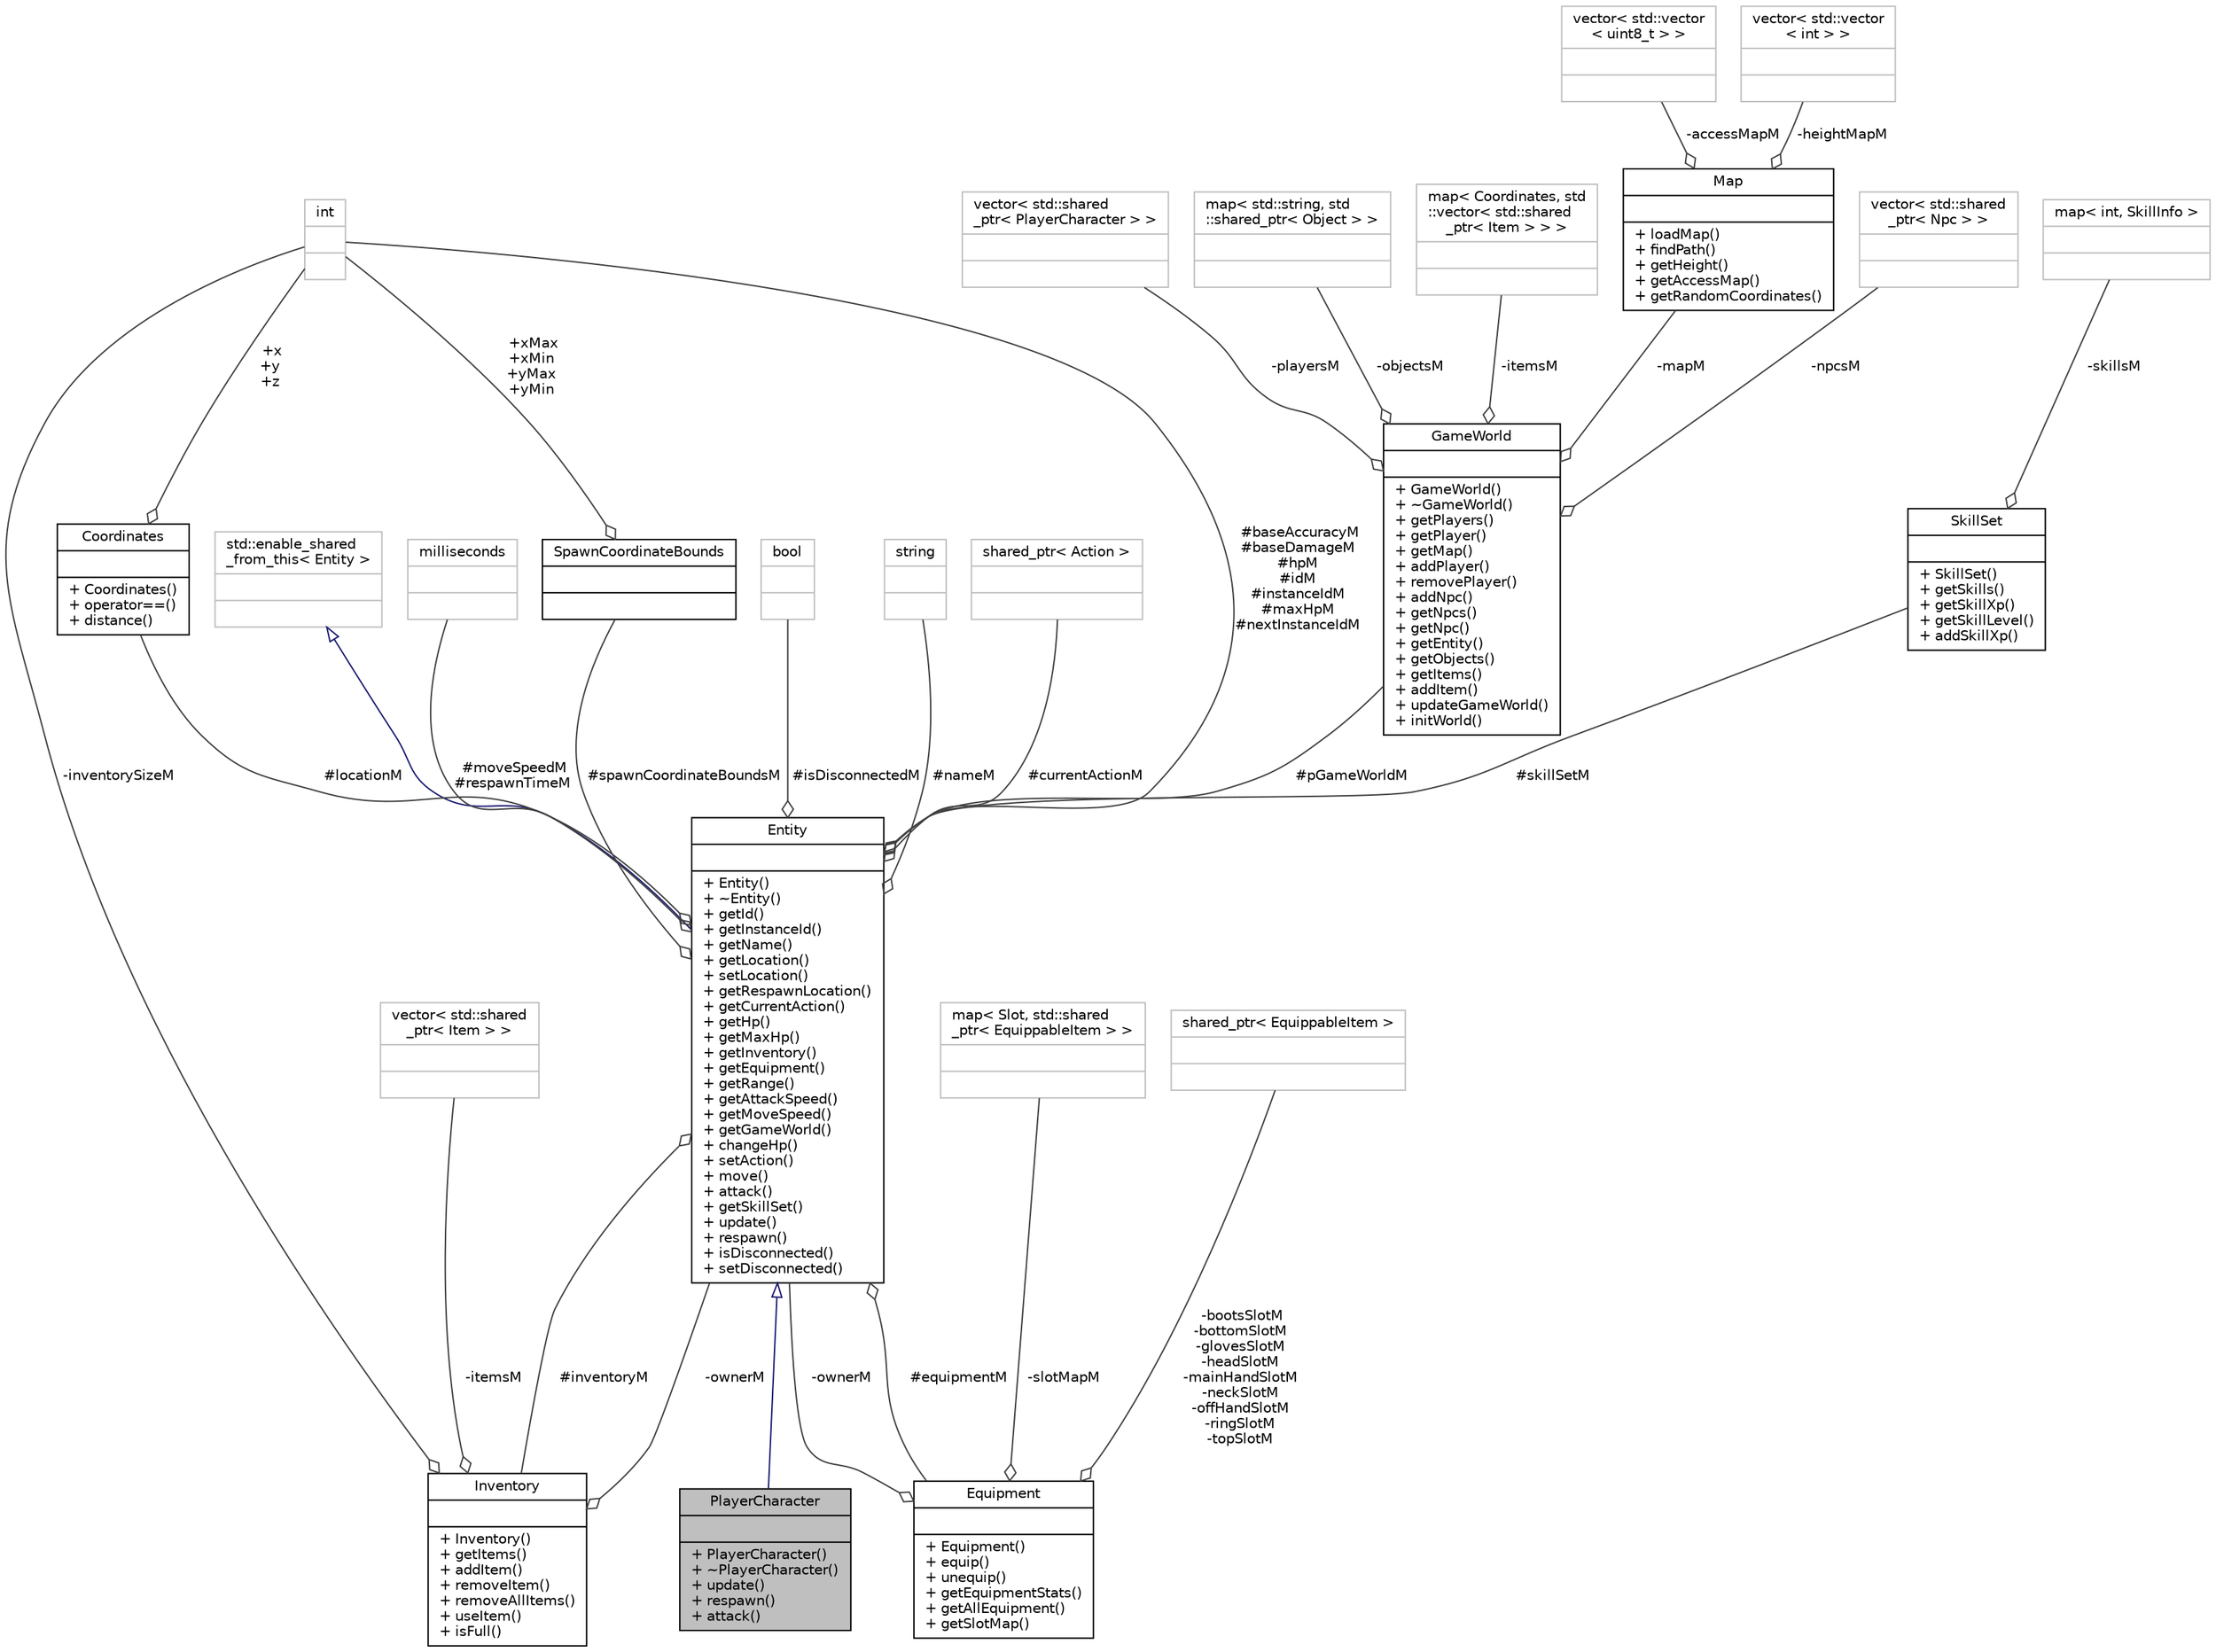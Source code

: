 digraph "PlayerCharacter"
{
 // LATEX_PDF_SIZE
  edge [fontname="Helvetica",fontsize="10",labelfontname="Helvetica",labelfontsize="10"];
  node [fontname="Helvetica",fontsize="10",shape=record];
  Node1 [label="{PlayerCharacter\n||+ PlayerCharacter()\l+ ~PlayerCharacter()\l+ update()\l+ respawn()\l+ attack()\l}",height=0.2,width=0.4,color="black", fillcolor="grey75", style="filled", fontcolor="black",tooltip="Class for a human player character."];
  Node2 -> Node1 [dir="back",color="midnightblue",fontsize="10",style="solid",arrowtail="onormal",fontname="Helvetica"];
  Node2 [label="{Entity\n||+ Entity()\l+ ~Entity()\l+ getId()\l+ getInstanceId()\l+ getName()\l+ getLocation()\l+ setLocation()\l+ getRespawnLocation()\l+ getCurrentAction()\l+ getHp()\l+ getMaxHp()\l+ getInventory()\l+ getEquipment()\l+ getRange()\l+ getAttackSpeed()\l+ getMoveSpeed()\l+ getGameWorld()\l+ changeHp()\l+ setAction()\l+ move()\l+ attack()\l+ getSkillSet()\l+ update()\l+ respawn()\l+ isDisconnected()\l+ setDisconnected()\l}",height=0.2,width=0.4,color="black", fillcolor="white", style="filled",URL="$classEntity.html",tooltip="Base pure virtual Entity class. Different types of enities inherit this."];
  Node3 -> Node2 [dir="back",color="midnightblue",fontsize="10",style="solid",arrowtail="onormal",fontname="Helvetica"];
  Node3 [label="{std::enable_shared\l_from_this\< Entity \>\n||}",height=0.2,width=0.4,color="grey75", fillcolor="white", style="filled",tooltip=" "];
  Node4 -> Node2 [color="grey25",fontsize="10",style="solid",label=" #moveSpeedM\n#respawnTimeM" ,arrowhead="odiamond",fontname="Helvetica"];
  Node4 [label="{milliseconds\n||}",height=0.2,width=0.4,color="grey75", fillcolor="white", style="filled",tooltip=" "];
  Node5 -> Node2 [color="grey25",fontsize="10",style="solid",label=" #pGameWorldM" ,arrowhead="odiamond",fontname="Helvetica"];
  Node5 [label="{GameWorld\n||+ GameWorld()\l+ ~GameWorld()\l+ getPlayers()\l+ getPlayer()\l+ getMap()\l+ addPlayer()\l+ removePlayer()\l+ addNpc()\l+ getNpcs()\l+ getNpc()\l+ getEntity()\l+ getObjects()\l+ getItems()\l+ addItem()\l+ updateGameWorld()\l+ initWorld()\l}",height=0.2,width=0.4,color="black", fillcolor="white", style="filled",URL="$classGameWorld.html",tooltip="GameWorld class. It contains all the player, npc, object and item instances."];
  Node6 -> Node5 [color="grey25",fontsize="10",style="solid",label=" -itemsM" ,arrowhead="odiamond",fontname="Helvetica"];
  Node6 [label="{map\< Coordinates, std\l::vector\< std::shared\l_ptr\< Item \> \> \>\n||}",height=0.2,width=0.4,color="grey75", fillcolor="white", style="filled",tooltip=" "];
  Node7 -> Node5 [color="grey25",fontsize="10",style="solid",label=" -mapM" ,arrowhead="odiamond",fontname="Helvetica"];
  Node7 [label="{Map\n||+ loadMap()\l+ findPath()\l+ getHeight()\l+ getAccessMap()\l+ getRandomCoordinates()\l}",height=0.2,width=0.4,color="black", fillcolor="white", style="filled",URL="$classMap.html",tooltip="Static class representing the map of the game world. Map contains information about which tiles are a..."];
  Node8 -> Node7 [color="grey25",fontsize="10",style="solid",label=" -accessMapM" ,arrowhead="odiamond",fontname="Helvetica"];
  Node8 [label="{vector\< std::vector\l\< uint8_t \> \>\n||}",height=0.2,width=0.4,color="grey75", fillcolor="white", style="filled",tooltip=" "];
  Node9 -> Node7 [color="grey25",fontsize="10",style="solid",label=" -heightMapM" ,arrowhead="odiamond",fontname="Helvetica"];
  Node9 [label="{vector\< std::vector\l\< int \> \>\n||}",height=0.2,width=0.4,color="grey75", fillcolor="white", style="filled",tooltip=" "];
  Node10 -> Node5 [color="grey25",fontsize="10",style="solid",label=" -npcsM" ,arrowhead="odiamond",fontname="Helvetica"];
  Node10 [label="{vector\< std::shared\l_ptr\< Npc \> \>\n||}",height=0.2,width=0.4,color="grey75", fillcolor="white", style="filled",tooltip=" "];
  Node11 -> Node5 [color="grey25",fontsize="10",style="solid",label=" -playersM" ,arrowhead="odiamond",fontname="Helvetica"];
  Node11 [label="{vector\< std::shared\l_ptr\< PlayerCharacter \> \>\n||}",height=0.2,width=0.4,color="grey75", fillcolor="white", style="filled",tooltip=" "];
  Node12 -> Node5 [color="grey25",fontsize="10",style="solid",label=" -objectsM" ,arrowhead="odiamond",fontname="Helvetica"];
  Node12 [label="{map\< std::string, std\l::shared_ptr\< Object \> \>\n||}",height=0.2,width=0.4,color="grey75", fillcolor="white", style="filled",tooltip=" "];
  Node13 -> Node2 [color="grey25",fontsize="10",style="solid",label=" #inventoryM" ,arrowhead="odiamond",fontname="Helvetica"];
  Node13 [label="{Inventory\n||+ Inventory()\l+ getItems()\l+ addItem()\l+ removeItem()\l+ removeAllItems()\l+ useItem()\l+ isFull()\l}",height=0.2,width=0.4,color="black", fillcolor="white", style="filled",URL="$classInventory.html",tooltip="Represents the items that an entity can carry."];
  Node2 -> Node13 [color="grey25",fontsize="10",style="solid",label=" -ownerM" ,arrowhead="odiamond",fontname="Helvetica"];
  Node14 -> Node13 [color="grey25",fontsize="10",style="solid",label=" -inventorySizeM" ,arrowhead="odiamond",fontname="Helvetica"];
  Node14 [label="{int\n||}",height=0.2,width=0.4,color="grey75", fillcolor="white", style="filled",tooltip=" "];
  Node15 -> Node13 [color="grey25",fontsize="10",style="solid",label=" -itemsM" ,arrowhead="odiamond",fontname="Helvetica"];
  Node15 [label="{vector\< std::shared\l_ptr\< Item \> \>\n||}",height=0.2,width=0.4,color="grey75", fillcolor="white", style="filled",tooltip=" "];
  Node16 -> Node2 [color="grey25",fontsize="10",style="solid",label=" #locationM" ,arrowhead="odiamond",fontname="Helvetica"];
  Node16 [label="{Coordinates\n||+ Coordinates()\l+ operator==()\l+ distance()\l}",height=0.2,width=0.4,color="black", fillcolor="white", style="filled",URL="$structCoordinates.html",tooltip="Struct for coordinates."];
  Node14 -> Node16 [color="grey25",fontsize="10",style="solid",label=" +x\n+y\n+z" ,arrowhead="odiamond",fontname="Helvetica"];
  Node14 -> Node2 [color="grey25",fontsize="10",style="solid",label=" #baseAccuracyM\n#baseDamageM\n#hpM\n#idM\n#instanceIdM\n#maxHpM\n#nextInstanceIdM" ,arrowhead="odiamond",fontname="Helvetica"];
  Node17 -> Node2 [color="grey25",fontsize="10",style="solid",label=" #isDisconnectedM" ,arrowhead="odiamond",fontname="Helvetica"];
  Node17 [label="{bool\n||}",height=0.2,width=0.4,color="grey75", fillcolor="white", style="filled",tooltip=" "];
  Node18 -> Node2 [color="grey25",fontsize="10",style="solid",label=" #nameM" ,arrowhead="odiamond",fontname="Helvetica"];
  Node18 [label="{string\n||}",height=0.2,width=0.4,color="grey75", fillcolor="white", style="filled",tooltip=" "];
  Node19 -> Node2 [color="grey25",fontsize="10",style="solid",label=" #equipmentM" ,arrowhead="odiamond",fontname="Helvetica"];
  Node19 [label="{Equipment\n||+ Equipment()\l+ equip()\l+ unequip()\l+ getEquipmentStats()\l+ getAllEquipment()\l+ getSlotMap()\l}",height=0.2,width=0.4,color="black", fillcolor="white", style="filled",URL="$classEquipment.html",tooltip="Class for representing the items an entity has equipped."];
  Node2 -> Node19 [color="grey25",fontsize="10",style="solid",label=" -ownerM" ,arrowhead="odiamond",fontname="Helvetica"];
  Node20 -> Node19 [color="grey25",fontsize="10",style="solid",label=" -slotMapM" ,arrowhead="odiamond",fontname="Helvetica"];
  Node20 [label="{map\< Slot, std::shared\l_ptr\< EquippableItem \> \>\n||}",height=0.2,width=0.4,color="grey75", fillcolor="white", style="filled",tooltip=" "];
  Node21 -> Node19 [color="grey25",fontsize="10",style="solid",label=" -bootsSlotM\n-bottomSlotM\n-glovesSlotM\n-headSlotM\n-mainHandSlotM\n-neckSlotM\n-offHandSlotM\n-ringSlotM\n-topSlotM" ,arrowhead="odiamond",fontname="Helvetica"];
  Node21 [label="{shared_ptr\< EquippableItem \>\n||}",height=0.2,width=0.4,color="grey75", fillcolor="white", style="filled",tooltip=" "];
  Node22 -> Node2 [color="grey25",fontsize="10",style="solid",label=" #currentActionM" ,arrowhead="odiamond",fontname="Helvetica"];
  Node22 [label="{shared_ptr\< Action \>\n||}",height=0.2,width=0.4,color="grey75", fillcolor="white", style="filled",tooltip=" "];
  Node23 -> Node2 [color="grey25",fontsize="10",style="solid",label=" #skillSetM" ,arrowhead="odiamond",fontname="Helvetica"];
  Node23 [label="{SkillSet\n||+ SkillSet()\l+ getSkills()\l+ getSkillXp()\l+ getSkillLevel()\l+ addSkillXp()\l}",height=0.2,width=0.4,color="black", fillcolor="white", style="filled",URL="$classSkillSet.html",tooltip="Contains all the skills that a character has."];
  Node24 -> Node23 [color="grey25",fontsize="10",style="solid",label=" -skillsM" ,arrowhead="odiamond",fontname="Helvetica"];
  Node24 [label="{map\< int, SkillInfo \>\n||}",height=0.2,width=0.4,color="grey75", fillcolor="white", style="filled",tooltip=" "];
  Node25 -> Node2 [color="grey25",fontsize="10",style="solid",label=" #spawnCoordinateBoundsM" ,arrowhead="odiamond",fontname="Helvetica"];
  Node25 [label="{SpawnCoordinateBounds\n||}",height=0.2,width=0.4,color="black", fillcolor="white", style="filled",URL="$structSpawnCoordinateBounds.html",tooltip="Contains the spawn coordinate bounds for a character."];
  Node14 -> Node25 [color="grey25",fontsize="10",style="solid",label=" +xMax\n+xMin\n+yMax\n+yMin" ,arrowhead="odiamond",fontname="Helvetica"];
}
